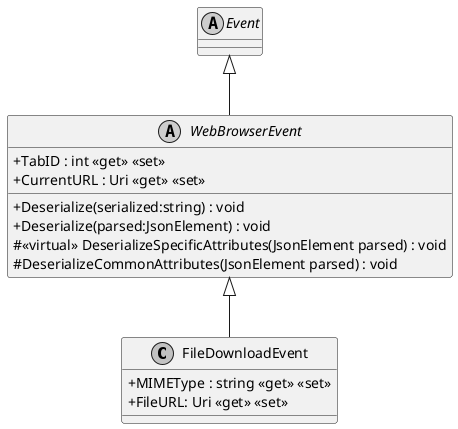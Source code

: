 @startuml
skinparam monochrome true
skinparam classAttributeIconSize 0

class FileDownloadEvent {
    + MIMEType : string <<get>> <<set>>
    + FileURL: Uri <<get>> <<set>>
}
abstract class WebBrowserEvent {
    + TabID : int <<get>> <<set>>
    + Deserialize(serialized:string) : void
    + Deserialize(parsed:JsonElement) : void
    # <<virtual>> DeserializeSpecificAttributes(JsonElement parsed) : void
    # DeserializeCommonAttributes(JsonElement parsed) : void
    + CurrentURL : Uri <<get>> <<set>>
}
abstract class Event
WebBrowserEvent <|-- FileDownloadEvent
Event <|-- WebBrowserEvent
@enduml
